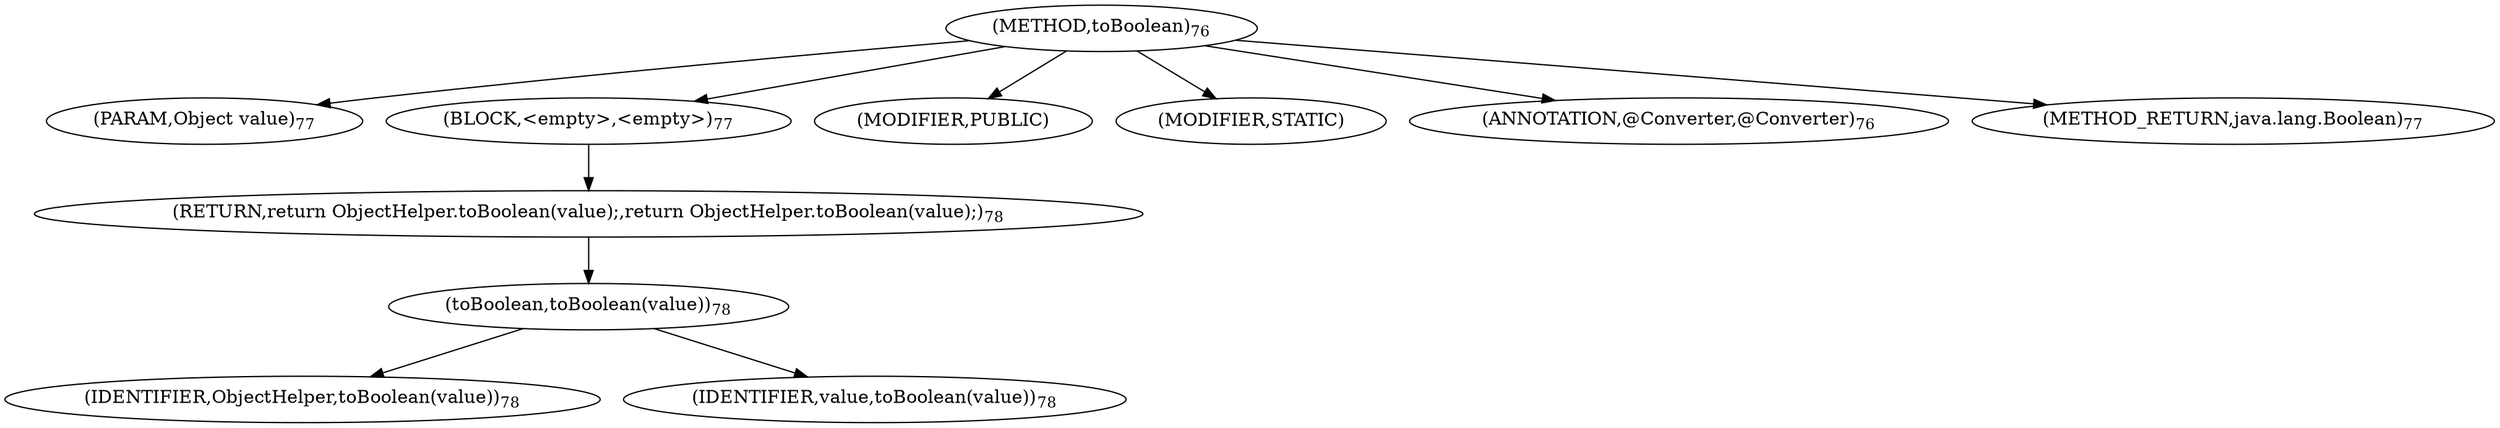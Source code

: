 digraph "toBoolean" {  
"78" [label = <(METHOD,toBoolean)<SUB>76</SUB>> ]
"79" [label = <(PARAM,Object value)<SUB>77</SUB>> ]
"80" [label = <(BLOCK,&lt;empty&gt;,&lt;empty&gt;)<SUB>77</SUB>> ]
"81" [label = <(RETURN,return ObjectHelper.toBoolean(value);,return ObjectHelper.toBoolean(value);)<SUB>78</SUB>> ]
"82" [label = <(toBoolean,toBoolean(value))<SUB>78</SUB>> ]
"83" [label = <(IDENTIFIER,ObjectHelper,toBoolean(value))<SUB>78</SUB>> ]
"84" [label = <(IDENTIFIER,value,toBoolean(value))<SUB>78</SUB>> ]
"85" [label = <(MODIFIER,PUBLIC)> ]
"86" [label = <(MODIFIER,STATIC)> ]
"87" [label = <(ANNOTATION,@Converter,@Converter)<SUB>76</SUB>> ]
"88" [label = <(METHOD_RETURN,java.lang.Boolean)<SUB>77</SUB>> ]
  "78" -> "79" 
  "78" -> "80" 
  "78" -> "85" 
  "78" -> "86" 
  "78" -> "87" 
  "78" -> "88" 
  "80" -> "81" 
  "81" -> "82" 
  "82" -> "83" 
  "82" -> "84" 
}
